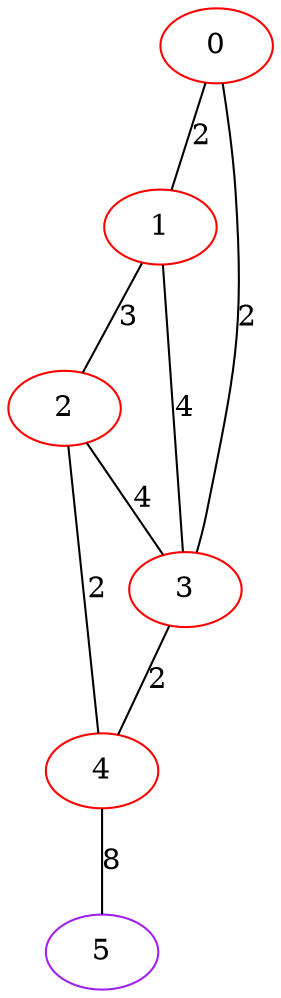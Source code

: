 graph "" {
0 [color=red, weight=1];
1 [color=red, weight=1];
2 [color=red, weight=1];
3 [color=red, weight=1];
4 [color=red, weight=1];
5 [color=purple, weight=4];
0 -- 1  [key=0, label=2];
0 -- 3  [key=0, label=2];
1 -- 2  [key=0, label=3];
1 -- 3  [key=0, label=4];
2 -- 3  [key=0, label=4];
2 -- 4  [key=0, label=2];
3 -- 4  [key=0, label=2];
4 -- 5  [key=0, label=8];
}

